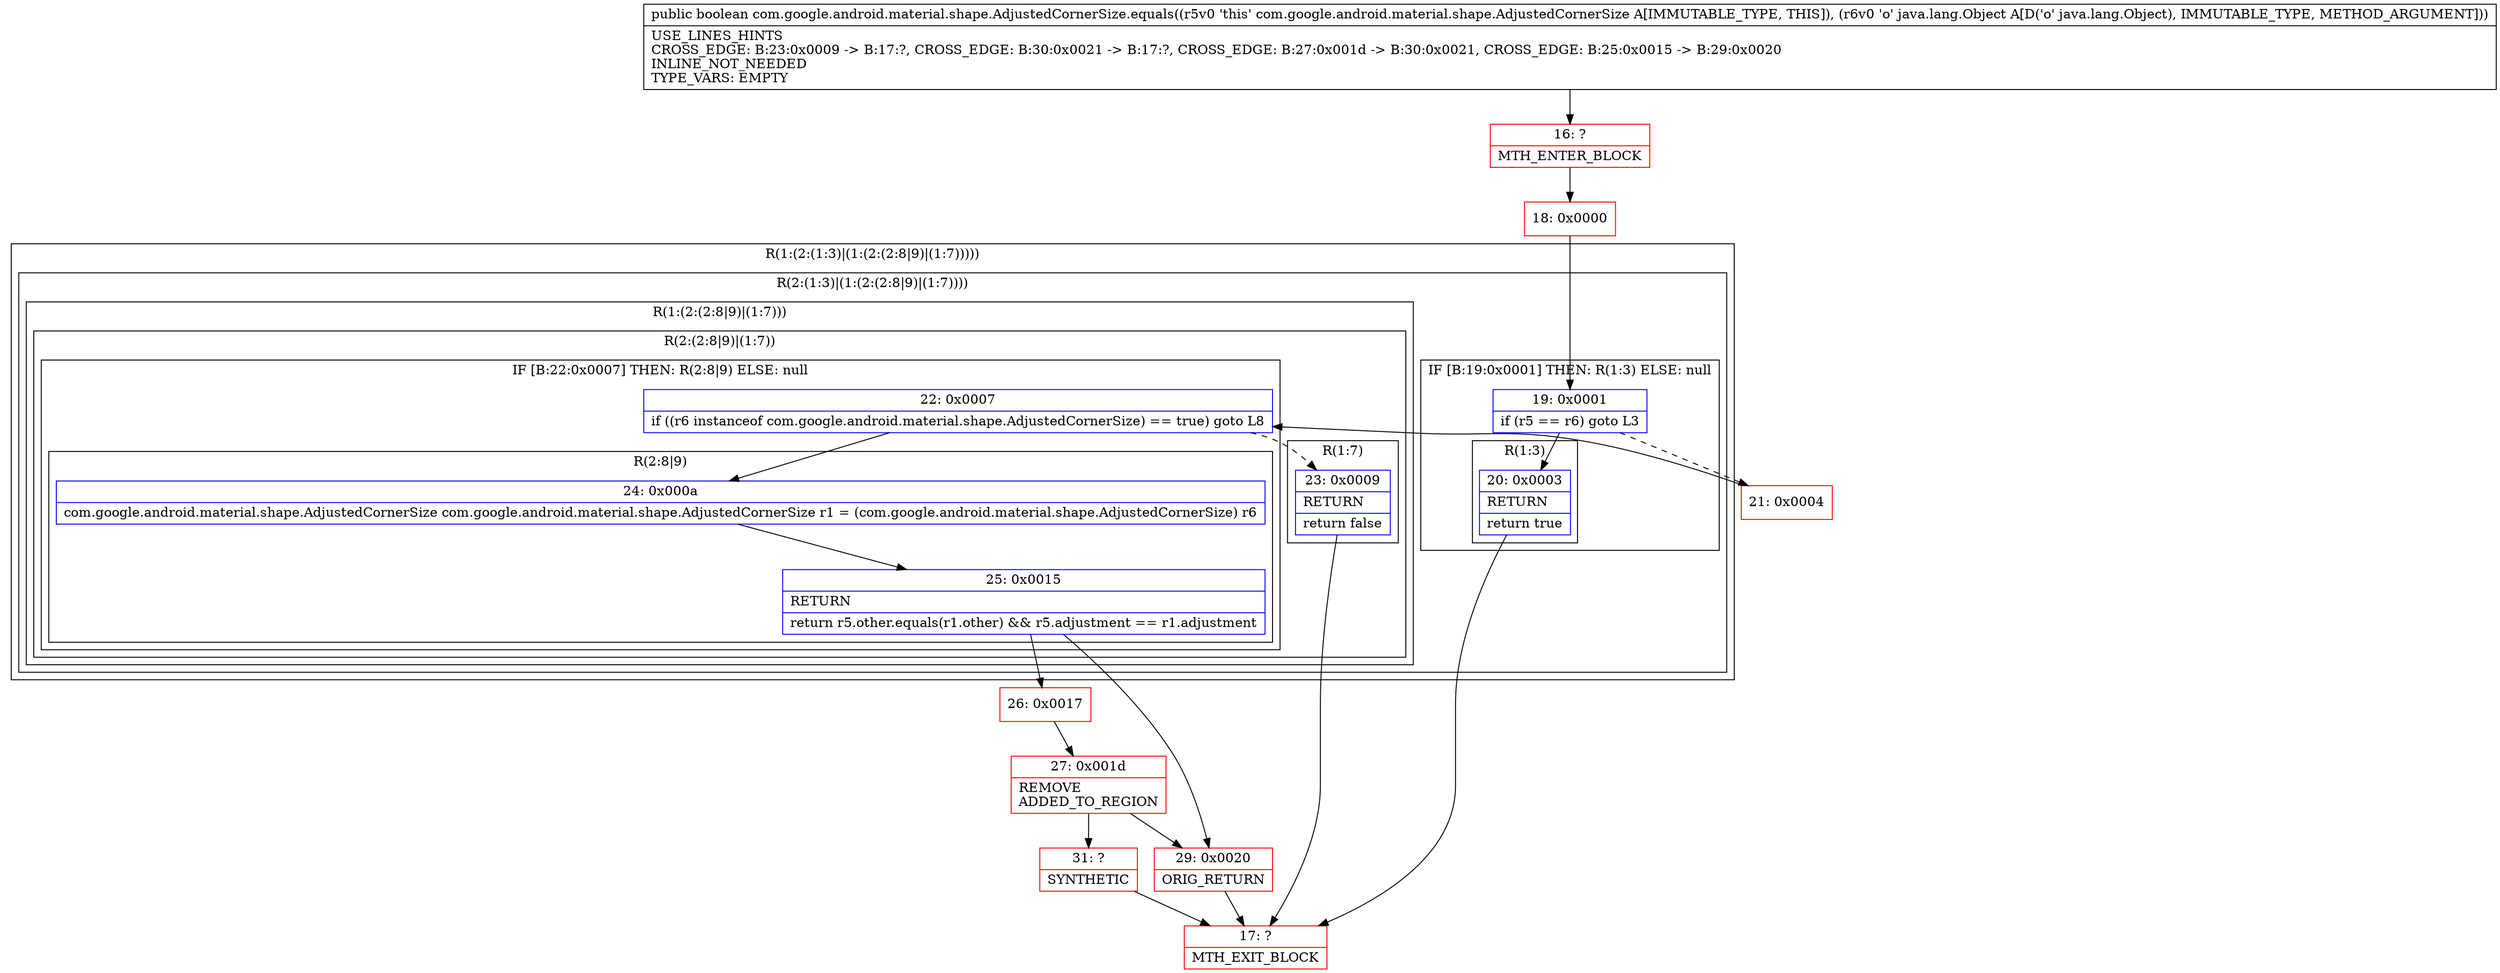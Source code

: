 digraph "CFG forcom.google.android.material.shape.AdjustedCornerSize.equals(Ljava\/lang\/Object;)Z" {
subgraph cluster_Region_1170844464 {
label = "R(1:(2:(1:3)|(1:(2:(2:8|9)|(1:7)))))";
node [shape=record,color=blue];
subgraph cluster_Region_204780919 {
label = "R(2:(1:3)|(1:(2:(2:8|9)|(1:7))))";
node [shape=record,color=blue];
subgraph cluster_IfRegion_1111151405 {
label = "IF [B:19:0x0001] THEN: R(1:3) ELSE: null";
node [shape=record,color=blue];
Node_19 [shape=record,label="{19\:\ 0x0001|if (r5 == r6) goto L3\l}"];
subgraph cluster_Region_1783931285 {
label = "R(1:3)";
node [shape=record,color=blue];
Node_20 [shape=record,label="{20\:\ 0x0003|RETURN\l|return true\l}"];
}
}
subgraph cluster_Region_1657542596 {
label = "R(1:(2:(2:8|9)|(1:7)))";
node [shape=record,color=blue];
subgraph cluster_Region_1266321895 {
label = "R(2:(2:8|9)|(1:7))";
node [shape=record,color=blue];
subgraph cluster_IfRegion_1607309342 {
label = "IF [B:22:0x0007] THEN: R(2:8|9) ELSE: null";
node [shape=record,color=blue];
Node_22 [shape=record,label="{22\:\ 0x0007|if ((r6 instanceof com.google.android.material.shape.AdjustedCornerSize) == true) goto L8\l}"];
subgraph cluster_Region_480054013 {
label = "R(2:8|9)";
node [shape=record,color=blue];
Node_24 [shape=record,label="{24\:\ 0x000a|com.google.android.material.shape.AdjustedCornerSize com.google.android.material.shape.AdjustedCornerSize r1 = (com.google.android.material.shape.AdjustedCornerSize) r6\l}"];
Node_25 [shape=record,label="{25\:\ 0x0015|RETURN\l|return r5.other.equals(r1.other) && r5.adjustment == r1.adjustment\l}"];
}
}
subgraph cluster_Region_274383483 {
label = "R(1:7)";
node [shape=record,color=blue];
Node_23 [shape=record,label="{23\:\ 0x0009|RETURN\l|return false\l}"];
}
}
}
}
}
Node_16 [shape=record,color=red,label="{16\:\ ?|MTH_ENTER_BLOCK\l}"];
Node_18 [shape=record,color=red,label="{18\:\ 0x0000}"];
Node_17 [shape=record,color=red,label="{17\:\ ?|MTH_EXIT_BLOCK\l}"];
Node_21 [shape=record,color=red,label="{21\:\ 0x0004}"];
Node_26 [shape=record,color=red,label="{26\:\ 0x0017}"];
Node_27 [shape=record,color=red,label="{27\:\ 0x001d|REMOVE\lADDED_TO_REGION\l}"];
Node_31 [shape=record,color=red,label="{31\:\ ?|SYNTHETIC\l}"];
Node_29 [shape=record,color=red,label="{29\:\ 0x0020|ORIG_RETURN\l}"];
MethodNode[shape=record,label="{public boolean com.google.android.material.shape.AdjustedCornerSize.equals((r5v0 'this' com.google.android.material.shape.AdjustedCornerSize A[IMMUTABLE_TYPE, THIS]), (r6v0 'o' java.lang.Object A[D('o' java.lang.Object), IMMUTABLE_TYPE, METHOD_ARGUMENT]))  | USE_LINES_HINTS\lCROSS_EDGE: B:23:0x0009 \-\> B:17:?, CROSS_EDGE: B:30:0x0021 \-\> B:17:?, CROSS_EDGE: B:27:0x001d \-\> B:30:0x0021, CROSS_EDGE: B:25:0x0015 \-\> B:29:0x0020\lINLINE_NOT_NEEDED\lTYPE_VARS: EMPTY\l}"];
MethodNode -> Node_16;Node_19 -> Node_20;
Node_19 -> Node_21[style=dashed];
Node_20 -> Node_17;
Node_22 -> Node_23[style=dashed];
Node_22 -> Node_24;
Node_24 -> Node_25;
Node_25 -> Node_26;
Node_25 -> Node_29;
Node_23 -> Node_17;
Node_16 -> Node_18;
Node_18 -> Node_19;
Node_21 -> Node_22;
Node_26 -> Node_27;
Node_27 -> Node_29;
Node_27 -> Node_31;
Node_31 -> Node_17;
Node_29 -> Node_17;
}


